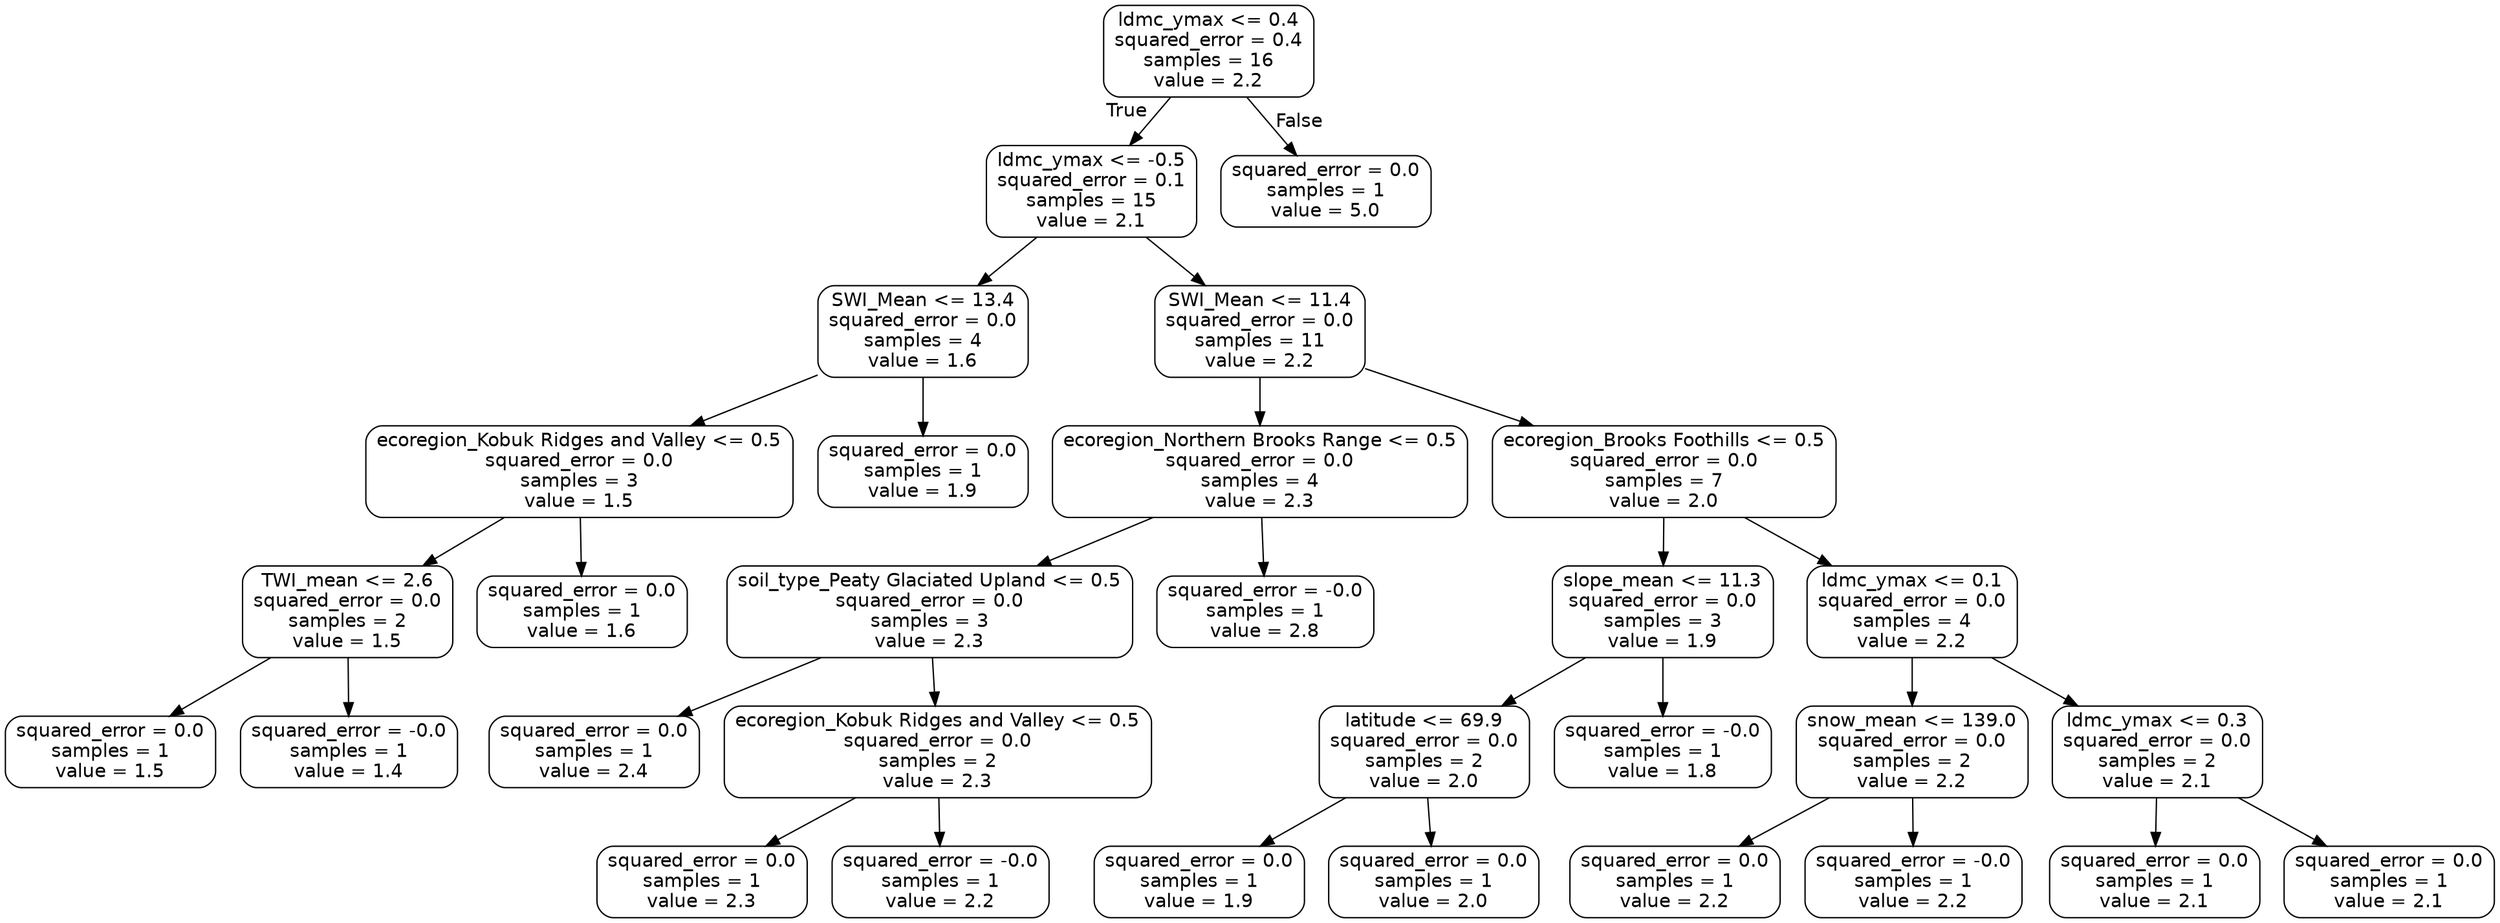 digraph Tree {
node [shape=box, style="rounded", color="black", fontname="helvetica"] ;
edge [fontname="helvetica"] ;
0 [label="ldmc_ymax <= 0.4\nsquared_error = 0.4\nsamples = 16\nvalue = 2.2"] ;
1 [label="ldmc_ymax <= -0.5\nsquared_error = 0.1\nsamples = 15\nvalue = 2.1"] ;
0 -> 1 [labeldistance=2.5, labelangle=45, headlabel="True"] ;
2 [label="SWI_Mean <= 13.4\nsquared_error = 0.0\nsamples = 4\nvalue = 1.6"] ;
1 -> 2 ;
3 [label="ecoregion_Kobuk Ridges and Valley <= 0.5\nsquared_error = 0.0\nsamples = 3\nvalue = 1.5"] ;
2 -> 3 ;
4 [label="TWI_mean <= 2.6\nsquared_error = 0.0\nsamples = 2\nvalue = 1.5"] ;
3 -> 4 ;
5 [label="squared_error = 0.0\nsamples = 1\nvalue = 1.5"] ;
4 -> 5 ;
6 [label="squared_error = -0.0\nsamples = 1\nvalue = 1.4"] ;
4 -> 6 ;
7 [label="squared_error = 0.0\nsamples = 1\nvalue = 1.6"] ;
3 -> 7 ;
8 [label="squared_error = 0.0\nsamples = 1\nvalue = 1.9"] ;
2 -> 8 ;
9 [label="SWI_Mean <= 11.4\nsquared_error = 0.0\nsamples = 11\nvalue = 2.2"] ;
1 -> 9 ;
10 [label="ecoregion_Northern Brooks Range <= 0.5\nsquared_error = 0.0\nsamples = 4\nvalue = 2.3"] ;
9 -> 10 ;
11 [label="soil_type_Peaty Glaciated Upland <= 0.5\nsquared_error = 0.0\nsamples = 3\nvalue = 2.3"] ;
10 -> 11 ;
12 [label="squared_error = 0.0\nsamples = 1\nvalue = 2.4"] ;
11 -> 12 ;
13 [label="ecoregion_Kobuk Ridges and Valley <= 0.5\nsquared_error = 0.0\nsamples = 2\nvalue = 2.3"] ;
11 -> 13 ;
14 [label="squared_error = 0.0\nsamples = 1\nvalue = 2.3"] ;
13 -> 14 ;
15 [label="squared_error = -0.0\nsamples = 1\nvalue = 2.2"] ;
13 -> 15 ;
16 [label="squared_error = -0.0\nsamples = 1\nvalue = 2.8"] ;
10 -> 16 ;
17 [label="ecoregion_Brooks Foothills <= 0.5\nsquared_error = 0.0\nsamples = 7\nvalue = 2.0"] ;
9 -> 17 ;
18 [label="slope_mean <= 11.3\nsquared_error = 0.0\nsamples = 3\nvalue = 1.9"] ;
17 -> 18 ;
19 [label="latitude <= 69.9\nsquared_error = 0.0\nsamples = 2\nvalue = 2.0"] ;
18 -> 19 ;
20 [label="squared_error = 0.0\nsamples = 1\nvalue = 1.9"] ;
19 -> 20 ;
21 [label="squared_error = 0.0\nsamples = 1\nvalue = 2.0"] ;
19 -> 21 ;
22 [label="squared_error = -0.0\nsamples = 1\nvalue = 1.8"] ;
18 -> 22 ;
23 [label="ldmc_ymax <= 0.1\nsquared_error = 0.0\nsamples = 4\nvalue = 2.2"] ;
17 -> 23 ;
24 [label="snow_mean <= 139.0\nsquared_error = 0.0\nsamples = 2\nvalue = 2.2"] ;
23 -> 24 ;
25 [label="squared_error = 0.0\nsamples = 1\nvalue = 2.2"] ;
24 -> 25 ;
26 [label="squared_error = -0.0\nsamples = 1\nvalue = 2.2"] ;
24 -> 26 ;
27 [label="ldmc_ymax <= 0.3\nsquared_error = 0.0\nsamples = 2\nvalue = 2.1"] ;
23 -> 27 ;
28 [label="squared_error = 0.0\nsamples = 1\nvalue = 2.1"] ;
27 -> 28 ;
29 [label="squared_error = 0.0\nsamples = 1\nvalue = 2.1"] ;
27 -> 29 ;
30 [label="squared_error = 0.0\nsamples = 1\nvalue = 5.0"] ;
0 -> 30 [labeldistance=2.5, labelangle=-45, headlabel="False"] ;
}